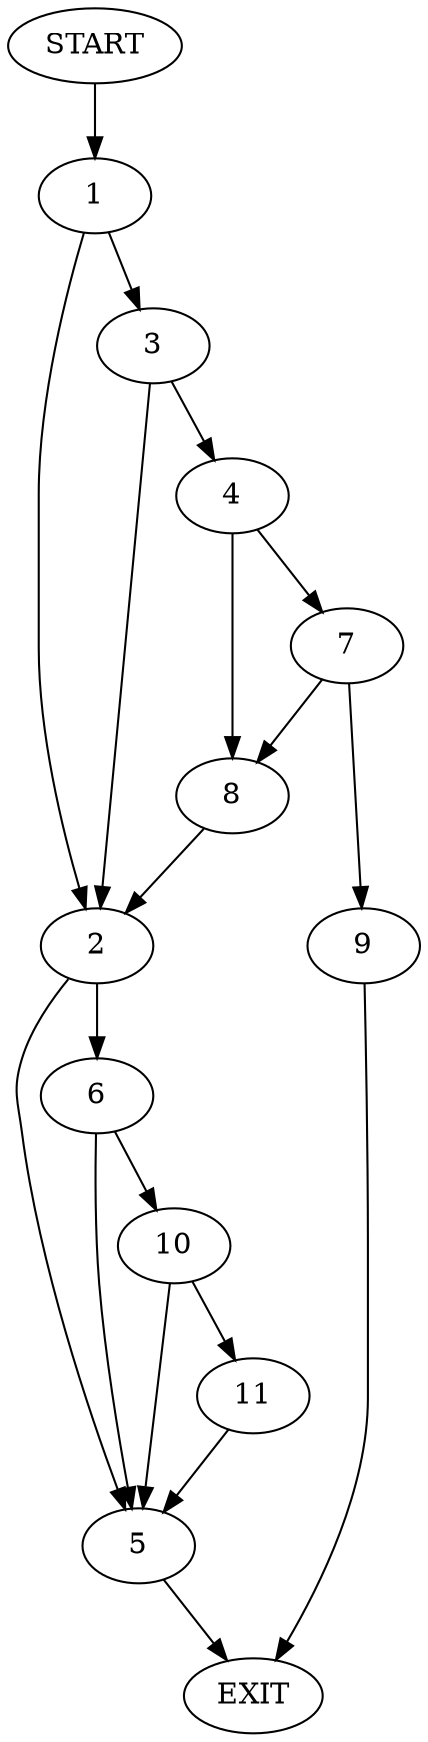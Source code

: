 digraph {
0 [label="START"]
12 [label="EXIT"]
0 -> 1
1 -> 2
1 -> 3
3 -> 4
3 -> 2
2 -> 5
2 -> 6
4 -> 7
4 -> 8
8 -> 2
7 -> 8
7 -> 9
9 -> 12
5 -> 12
6 -> 5
6 -> 10
10 -> 5
10 -> 11
11 -> 5
}
